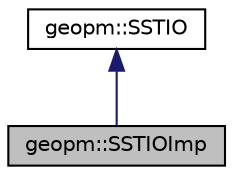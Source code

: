 digraph "geopm::SSTIOImp"
{
 // LATEX_PDF_SIZE
  edge [fontname="Helvetica",fontsize="10",labelfontname="Helvetica",labelfontsize="10"];
  node [fontname="Helvetica",fontsize="10",shape=record];
  Node1 [label="geopm::SSTIOImp",height=0.2,width=0.4,color="black", fillcolor="grey75", style="filled", fontcolor="black",tooltip=" "];
  Node2 -> Node1 [dir="back",color="midnightblue",fontsize="10",style="solid",fontname="Helvetica"];
  Node2 [label="geopm::SSTIO",height=0.2,width=0.4,color="black", fillcolor="white", style="filled",URL="$classgeopm_1_1_s_s_t_i_o.html",tooltip=" "];
}

